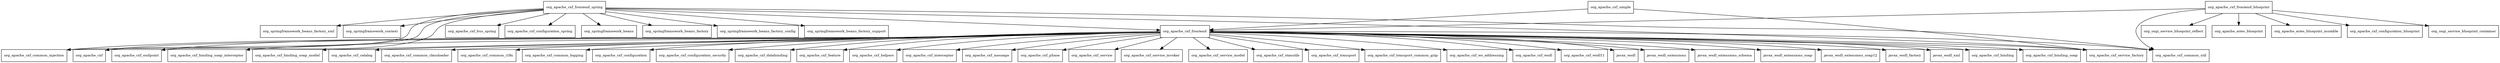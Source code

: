digraph cxf_rt_frontend_simple_2_7_11_redhat_3_package_dependencies {
  node [shape = box, fontsize=10.0];
  org_apache_cxf_frontend -> javax_wsdl;
  org_apache_cxf_frontend -> javax_wsdl_extensions;
  org_apache_cxf_frontend -> javax_wsdl_extensions_schema;
  org_apache_cxf_frontend -> javax_wsdl_extensions_soap;
  org_apache_cxf_frontend -> javax_wsdl_extensions_soap12;
  org_apache_cxf_frontend -> javax_wsdl_factory;
  org_apache_cxf_frontend -> javax_wsdl_xml;
  org_apache_cxf_frontend -> org_apache_cxf;
  org_apache_cxf_frontend -> org_apache_cxf_binding;
  org_apache_cxf_frontend -> org_apache_cxf_binding_soap;
  org_apache_cxf_frontend -> org_apache_cxf_binding_soap_interceptor;
  org_apache_cxf_frontend -> org_apache_cxf_binding_soap_model;
  org_apache_cxf_frontend -> org_apache_cxf_catalog;
  org_apache_cxf_frontend -> org_apache_cxf_common_classloader;
  org_apache_cxf_frontend -> org_apache_cxf_common_i18n;
  org_apache_cxf_frontend -> org_apache_cxf_common_injection;
  org_apache_cxf_frontend -> org_apache_cxf_common_logging;
  org_apache_cxf_frontend -> org_apache_cxf_common_util;
  org_apache_cxf_frontend -> org_apache_cxf_configuration;
  org_apache_cxf_frontend -> org_apache_cxf_configuration_security;
  org_apache_cxf_frontend -> org_apache_cxf_databinding;
  org_apache_cxf_frontend -> org_apache_cxf_endpoint;
  org_apache_cxf_frontend -> org_apache_cxf_feature;
  org_apache_cxf_frontend -> org_apache_cxf_helpers;
  org_apache_cxf_frontend -> org_apache_cxf_interceptor;
  org_apache_cxf_frontend -> org_apache_cxf_message;
  org_apache_cxf_frontend -> org_apache_cxf_phase;
  org_apache_cxf_frontend -> org_apache_cxf_service;
  org_apache_cxf_frontend -> org_apache_cxf_service_factory;
  org_apache_cxf_frontend -> org_apache_cxf_service_invoker;
  org_apache_cxf_frontend -> org_apache_cxf_service_model;
  org_apache_cxf_frontend -> org_apache_cxf_staxutils;
  org_apache_cxf_frontend -> org_apache_cxf_transport;
  org_apache_cxf_frontend -> org_apache_cxf_transport_common_gzip;
  org_apache_cxf_frontend -> org_apache_cxf_ws_addressing;
  org_apache_cxf_frontend -> org_apache_cxf_wsdl;
  org_apache_cxf_frontend -> org_apache_cxf_wsdl11;
  org_apache_cxf_frontend_blueprint -> org_apache_aries_blueprint;
  org_apache_cxf_frontend_blueprint -> org_apache_aries_blueprint_mutable;
  org_apache_cxf_frontend_blueprint -> org_apache_cxf_common_util;
  org_apache_cxf_frontend_blueprint -> org_apache_cxf_configuration_blueprint;
  org_apache_cxf_frontend_blueprint -> org_apache_cxf_frontend;
  org_apache_cxf_frontend_blueprint -> org_osgi_service_blueprint_container;
  org_apache_cxf_frontend_blueprint -> org_osgi_service_blueprint_reflect;
  org_apache_cxf_frontend_spring -> org_apache_cxf;
  org_apache_cxf_frontend_spring -> org_apache_cxf_bus_spring;
  org_apache_cxf_frontend_spring -> org_apache_cxf_common_injection;
  org_apache_cxf_frontend_spring -> org_apache_cxf_common_util;
  org_apache_cxf_frontend_spring -> org_apache_cxf_configuration_spring;
  org_apache_cxf_frontend_spring -> org_apache_cxf_endpoint;
  org_apache_cxf_frontend_spring -> org_apache_cxf_frontend;
  org_apache_cxf_frontend_spring -> org_apache_cxf_service_factory;
  org_apache_cxf_frontend_spring -> org_springframework_beans;
  org_apache_cxf_frontend_spring -> org_springframework_beans_factory;
  org_apache_cxf_frontend_spring -> org_springframework_beans_factory_config;
  org_apache_cxf_frontend_spring -> org_springframework_beans_factory_support;
  org_apache_cxf_frontend_spring -> org_springframework_beans_factory_xml;
  org_apache_cxf_frontend_spring -> org_springframework_context;
  org_apache_cxf_simple -> org_apache_cxf_frontend;
  org_apache_cxf_simple -> org_apache_cxf_service_factory;
}
